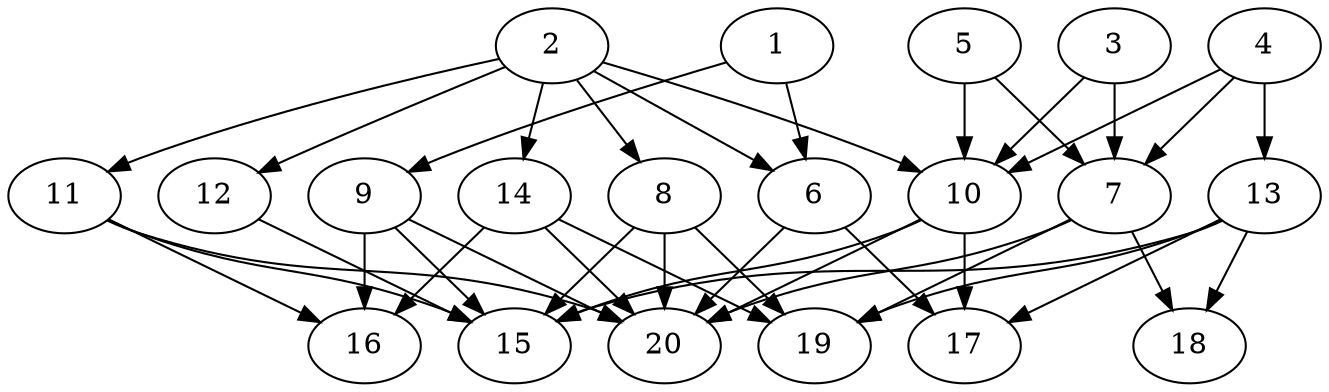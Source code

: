 // DAG automatically generated by daggen at Tue Jul 23 14:29:40 2019
// ./daggen --dot -n 20 --ccr 0.5 --fat 0.7 --regular 0.5 --density 0.7 --mindata 5242880 --maxdata 52428800 
digraph G {
  1 [size="22198272", alpha="0.04", expect_size="11099136"] 
  1 -> 6 [size ="11099136"]
  1 -> 9 [size ="11099136"]
  2 [size="95492096", alpha="0.06", expect_size="47746048"] 
  2 -> 6 [size ="47746048"]
  2 -> 8 [size ="47746048"]
  2 -> 10 [size ="47746048"]
  2 -> 11 [size ="47746048"]
  2 -> 12 [size ="47746048"]
  2 -> 14 [size ="47746048"]
  3 [size="32344064", alpha="0.13", expect_size="16172032"] 
  3 -> 7 [size ="16172032"]
  3 -> 10 [size ="16172032"]
  4 [size="56205312", alpha="0.08", expect_size="28102656"] 
  4 -> 7 [size ="28102656"]
  4 -> 10 [size ="28102656"]
  4 -> 13 [size ="28102656"]
  5 [size="47855616", alpha="0.15", expect_size="23927808"] 
  5 -> 7 [size ="23927808"]
  5 -> 10 [size ="23927808"]
  6 [size="23928832", alpha="0.04", expect_size="11964416"] 
  6 -> 17 [size ="11964416"]
  6 -> 20 [size ="11964416"]
  7 [size="33918976", alpha="0.11", expect_size="16959488"] 
  7 -> 18 [size ="16959488"]
  7 -> 19 [size ="16959488"]
  7 -> 20 [size ="16959488"]
  8 [size="44150784", alpha="0.02", expect_size="22075392"] 
  8 -> 15 [size ="22075392"]
  8 -> 19 [size ="22075392"]
  8 -> 20 [size ="22075392"]
  9 [size="17014784", alpha="0.15", expect_size="8507392"] 
  9 -> 15 [size ="8507392"]
  9 -> 16 [size ="8507392"]
  9 -> 20 [size ="8507392"]
  10 [size="63803392", alpha="0.10", expect_size="31901696"] 
  10 -> 15 [size ="31901696"]
  10 -> 17 [size ="31901696"]
  10 -> 20 [size ="31901696"]
  11 [size="36403200", alpha="0.16", expect_size="18201600"] 
  11 -> 15 [size ="18201600"]
  11 -> 16 [size ="18201600"]
  11 -> 20 [size ="18201600"]
  12 [size="54550528", alpha="0.19", expect_size="27275264"] 
  12 -> 15 [size ="27275264"]
  13 [size="81793024", alpha="0.06", expect_size="40896512"] 
  13 -> 15 [size ="40896512"]
  13 -> 17 [size ="40896512"]
  13 -> 18 [size ="40896512"]
  13 -> 19 [size ="40896512"]
  14 [size="47822848", alpha="0.05", expect_size="23911424"] 
  14 -> 16 [size ="23911424"]
  14 -> 19 [size ="23911424"]
  14 -> 20 [size ="23911424"]
  15 [size="83705856", alpha="0.06", expect_size="41852928"] 
  16 [size="58859520", alpha="0.17", expect_size="29429760"] 
  17 [size="78258176", alpha="0.19", expect_size="39129088"] 
  18 [size="35493888", alpha="0.07", expect_size="17746944"] 
  19 [size="43077632", alpha="0.18", expect_size="21538816"] 
  20 [size="19507200", alpha="0.11", expect_size="9753600"] 
}

